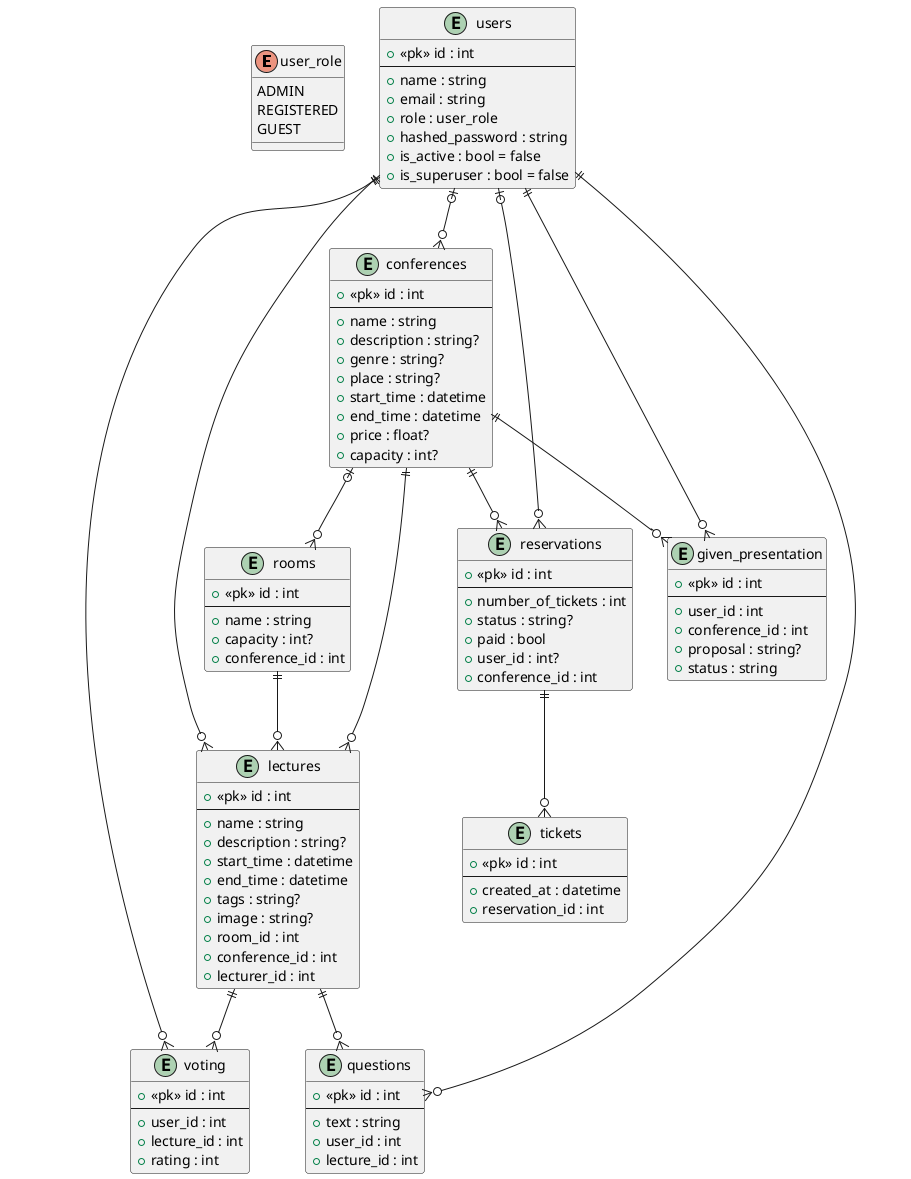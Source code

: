 @startuml

enum user_role {
    ADMIN
    REGISTERED
    GUEST
}

entity conferences {
    +<<pk>> id : int
	---
    +name : string
    +description : string?
    +genre : string?
    +place : string?
    +start_time : datetime
    +end_time : datetime
    +price : float?
    +capacity : int?
}

entity users {
    +<<pk>> id : int
	---
    +name : string
    +email : string
    +role : user_role
    +hashed_password : string
    +is_active : bool = false
    +is_superuser : bool = false
}

entity rooms {
    +<<pk>> id : int
	---
    +name : string
    +capacity : int?
    +conference_id : int
}

entity reservations {
    +<<pk>> id : int
	---
    +number_of_tickets : int
    +status : string?
    +paid : bool
    +user_id : int?
    +conference_id : int
}

entity tickets {
    +<<pk>> id : int
	---
    +created_at : datetime
    +reservation_id : int
}

entity lectures {
    +<<pk>> id : int
	---
    +name : string
    +description : string?
    +start_time : datetime
    +end_time : datetime
    +tags : string?
    +image : string?
    +room_id : int
    +conference_id : int
    +lecturer_id : int
}

entity given_presentation {
    +<<pk>> id : int
	---
    +user_id : int
    +conference_id : int
    +proposal : string?
    +status : string
}

entity voting {
    +<<pk>> id : int
	---
    +user_id : int
    +lecture_id : int
    +rating : int
}

entity questions {
    +<<pk>> id : int
	---
    +text : string
    +user_id : int
    +lecture_id : int
}

conferences |o--o{ rooms
conferences ||--o{ lectures
conferences ||--o{ reservations
conferences ||--o{ given_presentation
users |o--o{ conferences
users |o--o{ reservations
users ||--o{ lectures
users ||--o{ voting
users ||--o{ questions
users ||--o{ given_presentation
rooms ||--o{ lectures
reservations ||--o{ tickets
lectures ||--o{ voting
lectures ||--o{ questions

@enduml
